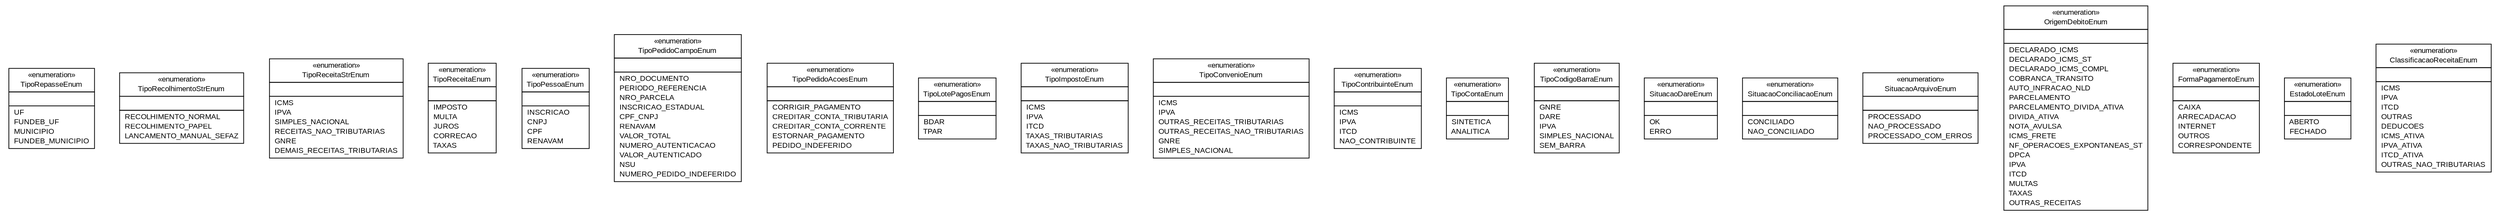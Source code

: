 #!/usr/local/bin/dot
#
# Class diagram 
# Generated by UMLGraph version R5_6 (http://www.umlgraph.org/)
#

digraph G {
	edge [fontname="arial",fontsize=10,labelfontname="arial",labelfontsize=10];
	node [fontname="arial",fontsize=10,shape=plaintext];
	nodesep=0.25;
	ranksep=0.5;
	// br.gov.to.sefaz.arr.persistence.enums.TipoRepasseEnum
	c7559 [label=<<table title="br.gov.to.sefaz.arr.persistence.enums.TipoRepasseEnum" border="0" cellborder="1" cellspacing="0" cellpadding="2" port="p" href="./TipoRepasseEnum.html">
		<tr><td><table border="0" cellspacing="0" cellpadding="1">
<tr><td align="center" balign="center"> &#171;enumeration&#187; </td></tr>
<tr><td align="center" balign="center"> TipoRepasseEnum </td></tr>
		</table></td></tr>
		<tr><td><table border="0" cellspacing="0" cellpadding="1">
<tr><td align="left" balign="left">  </td></tr>
		</table></td></tr>
		<tr><td><table border="0" cellspacing="0" cellpadding="1">
<tr><td align="left" balign="left"> UF </td></tr>
<tr><td align="left" balign="left"> FUNDEB_UF </td></tr>
<tr><td align="left" balign="left"> MUNICIPIO </td></tr>
<tr><td align="left" balign="left"> FUNDEB_MUNICIPIO </td></tr>
		</table></td></tr>
		</table>>, URL="./TipoRepasseEnum.html", fontname="arial", fontcolor="black", fontsize=10.0];
	// br.gov.to.sefaz.arr.persistence.enums.TipoRecolhimentoStrEnum
	c7560 [label=<<table title="br.gov.to.sefaz.arr.persistence.enums.TipoRecolhimentoStrEnum" border="0" cellborder="1" cellspacing="0" cellpadding="2" port="p" href="./TipoRecolhimentoStrEnum.html">
		<tr><td><table border="0" cellspacing="0" cellpadding="1">
<tr><td align="center" balign="center"> &#171;enumeration&#187; </td></tr>
<tr><td align="center" balign="center"> TipoRecolhimentoStrEnum </td></tr>
		</table></td></tr>
		<tr><td><table border="0" cellspacing="0" cellpadding="1">
<tr><td align="left" balign="left">  </td></tr>
		</table></td></tr>
		<tr><td><table border="0" cellspacing="0" cellpadding="1">
<tr><td align="left" balign="left"> RECOLHIMENTO_NORMAL </td></tr>
<tr><td align="left" balign="left"> RECOLHIMENTO_PAPEL </td></tr>
<tr><td align="left" balign="left"> LANCAMENTO_MANUAL_SEFAZ </td></tr>
		</table></td></tr>
		</table>>, URL="./TipoRecolhimentoStrEnum.html", fontname="arial", fontcolor="black", fontsize=10.0];
	// br.gov.to.sefaz.arr.persistence.enums.TipoReceitaStrEnum
	c7561 [label=<<table title="br.gov.to.sefaz.arr.persistence.enums.TipoReceitaStrEnum" border="0" cellborder="1" cellspacing="0" cellpadding="2" port="p" href="./TipoReceitaStrEnum.html">
		<tr><td><table border="0" cellspacing="0" cellpadding="1">
<tr><td align="center" balign="center"> &#171;enumeration&#187; </td></tr>
<tr><td align="center" balign="center"> TipoReceitaStrEnum </td></tr>
		</table></td></tr>
		<tr><td><table border="0" cellspacing="0" cellpadding="1">
<tr><td align="left" balign="left">  </td></tr>
		</table></td></tr>
		<tr><td><table border="0" cellspacing="0" cellpadding="1">
<tr><td align="left" balign="left"> ICMS </td></tr>
<tr><td align="left" balign="left"> IPVA </td></tr>
<tr><td align="left" balign="left"> SIMPLES_NACIONAL </td></tr>
<tr><td align="left" balign="left"> RECEITAS_NAO_TRIBUTARIAS </td></tr>
<tr><td align="left" balign="left"> GNRE </td></tr>
<tr><td align="left" balign="left"> DEMAIS_RECEITAS_TRIBUTARIAS </td></tr>
		</table></td></tr>
		</table>>, URL="./TipoReceitaStrEnum.html", fontname="arial", fontcolor="black", fontsize=10.0];
	// br.gov.to.sefaz.arr.persistence.enums.TipoReceitaEnum
	c7562 [label=<<table title="br.gov.to.sefaz.arr.persistence.enums.TipoReceitaEnum" border="0" cellborder="1" cellspacing="0" cellpadding="2" port="p" href="./TipoReceitaEnum.html">
		<tr><td><table border="0" cellspacing="0" cellpadding="1">
<tr><td align="center" balign="center"> &#171;enumeration&#187; </td></tr>
<tr><td align="center" balign="center"> TipoReceitaEnum </td></tr>
		</table></td></tr>
		<tr><td><table border="0" cellspacing="0" cellpadding="1">
<tr><td align="left" balign="left">  </td></tr>
		</table></td></tr>
		<tr><td><table border="0" cellspacing="0" cellpadding="1">
<tr><td align="left" balign="left"> IMPOSTO </td></tr>
<tr><td align="left" balign="left"> MULTA </td></tr>
<tr><td align="left" balign="left"> JUROS </td></tr>
<tr><td align="left" balign="left"> CORRECAO </td></tr>
<tr><td align="left" balign="left"> TAXAS </td></tr>
		</table></td></tr>
		</table>>, URL="./TipoReceitaEnum.html", fontname="arial", fontcolor="black", fontsize=10.0];
	// br.gov.to.sefaz.arr.persistence.enums.TipoPessoaEnum
	c7563 [label=<<table title="br.gov.to.sefaz.arr.persistence.enums.TipoPessoaEnum" border="0" cellborder="1" cellspacing="0" cellpadding="2" port="p" href="./TipoPessoaEnum.html">
		<tr><td><table border="0" cellspacing="0" cellpadding="1">
<tr><td align="center" balign="center"> &#171;enumeration&#187; </td></tr>
<tr><td align="center" balign="center"> TipoPessoaEnum </td></tr>
		</table></td></tr>
		<tr><td><table border="0" cellspacing="0" cellpadding="1">
<tr><td align="left" balign="left">  </td></tr>
		</table></td></tr>
		<tr><td><table border="0" cellspacing="0" cellpadding="1">
<tr><td align="left" balign="left"> INSCRICAO </td></tr>
<tr><td align="left" balign="left"> CNPJ </td></tr>
<tr><td align="left" balign="left"> CPF </td></tr>
<tr><td align="left" balign="left"> RENAVAM </td></tr>
		</table></td></tr>
		</table>>, URL="./TipoPessoaEnum.html", fontname="arial", fontcolor="black", fontsize=10.0];
	// br.gov.to.sefaz.arr.persistence.enums.TipoPedidoCampoEnum
	c7564 [label=<<table title="br.gov.to.sefaz.arr.persistence.enums.TipoPedidoCampoEnum" border="0" cellborder="1" cellspacing="0" cellpadding="2" port="p" href="./TipoPedidoCampoEnum.html">
		<tr><td><table border="0" cellspacing="0" cellpadding="1">
<tr><td align="center" balign="center"> &#171;enumeration&#187; </td></tr>
<tr><td align="center" balign="center"> TipoPedidoCampoEnum </td></tr>
		</table></td></tr>
		<tr><td><table border="0" cellspacing="0" cellpadding="1">
<tr><td align="left" balign="left">  </td></tr>
		</table></td></tr>
		<tr><td><table border="0" cellspacing="0" cellpadding="1">
<tr><td align="left" balign="left"> NRO_DOCUMENTO </td></tr>
<tr><td align="left" balign="left"> PERIODO_REFERENCIA </td></tr>
<tr><td align="left" balign="left"> NRO_PARCELA </td></tr>
<tr><td align="left" balign="left"> INSCRICAO_ESTADUAL </td></tr>
<tr><td align="left" balign="left"> CPF_CNPJ </td></tr>
<tr><td align="left" balign="left"> RENAVAM </td></tr>
<tr><td align="left" balign="left"> VALOR_TOTAL </td></tr>
<tr><td align="left" balign="left"> NUMERO_AUTENTICACAO </td></tr>
<tr><td align="left" balign="left"> VALOR_AUTENTICADO </td></tr>
<tr><td align="left" balign="left"> NSU </td></tr>
<tr><td align="left" balign="left"> NUMERO_PEDIDO_INDEFERIDO </td></tr>
		</table></td></tr>
		</table>>, URL="./TipoPedidoCampoEnum.html", fontname="arial", fontcolor="black", fontsize=10.0];
	// br.gov.to.sefaz.arr.persistence.enums.TipoPedidoAcoesEnum
	c7565 [label=<<table title="br.gov.to.sefaz.arr.persistence.enums.TipoPedidoAcoesEnum" border="0" cellborder="1" cellspacing="0" cellpadding="2" port="p" href="./TipoPedidoAcoesEnum.html">
		<tr><td><table border="0" cellspacing="0" cellpadding="1">
<tr><td align="center" balign="center"> &#171;enumeration&#187; </td></tr>
<tr><td align="center" balign="center"> TipoPedidoAcoesEnum </td></tr>
		</table></td></tr>
		<tr><td><table border="0" cellspacing="0" cellpadding="1">
<tr><td align="left" balign="left">  </td></tr>
		</table></td></tr>
		<tr><td><table border="0" cellspacing="0" cellpadding="1">
<tr><td align="left" balign="left"> CORRIGIR_PAGAMENTO </td></tr>
<tr><td align="left" balign="left"> CREDITAR_CONTA_TRIBUTARIA </td></tr>
<tr><td align="left" balign="left"> CREDITAR_CONTA_CORRENTE </td></tr>
<tr><td align="left" balign="left"> ESTORNAR_PAGAMENTO </td></tr>
<tr><td align="left" balign="left"> PEDIDO_INDEFERIDO </td></tr>
		</table></td></tr>
		</table>>, URL="./TipoPedidoAcoesEnum.html", fontname="arial", fontcolor="black", fontsize=10.0];
	// br.gov.to.sefaz.arr.persistence.enums.TipoLotePagosEnum
	c7566 [label=<<table title="br.gov.to.sefaz.arr.persistence.enums.TipoLotePagosEnum" border="0" cellborder="1" cellspacing="0" cellpadding="2" port="p" href="./TipoLotePagosEnum.html">
		<tr><td><table border="0" cellspacing="0" cellpadding="1">
<tr><td align="center" balign="center"> &#171;enumeration&#187; </td></tr>
<tr><td align="center" balign="center"> TipoLotePagosEnum </td></tr>
		</table></td></tr>
		<tr><td><table border="0" cellspacing="0" cellpadding="1">
<tr><td align="left" balign="left">  </td></tr>
		</table></td></tr>
		<tr><td><table border="0" cellspacing="0" cellpadding="1">
<tr><td align="left" balign="left"> BDAR </td></tr>
<tr><td align="left" balign="left"> TPAR </td></tr>
		</table></td></tr>
		</table>>, URL="./TipoLotePagosEnum.html", fontname="arial", fontcolor="black", fontsize=10.0];
	// br.gov.to.sefaz.arr.persistence.enums.TipoImpostoEnum
	c7567 [label=<<table title="br.gov.to.sefaz.arr.persistence.enums.TipoImpostoEnum" border="0" cellborder="1" cellspacing="0" cellpadding="2" port="p" href="./TipoImpostoEnum.html">
		<tr><td><table border="0" cellspacing="0" cellpadding="1">
<tr><td align="center" balign="center"> &#171;enumeration&#187; </td></tr>
<tr><td align="center" balign="center"> TipoImpostoEnum </td></tr>
		</table></td></tr>
		<tr><td><table border="0" cellspacing="0" cellpadding="1">
<tr><td align="left" balign="left">  </td></tr>
		</table></td></tr>
		<tr><td><table border="0" cellspacing="0" cellpadding="1">
<tr><td align="left" balign="left"> ICMS </td></tr>
<tr><td align="left" balign="left"> IPVA </td></tr>
<tr><td align="left" balign="left"> ITCD </td></tr>
<tr><td align="left" balign="left"> TAXAS_TRIBUTARIAS </td></tr>
<tr><td align="left" balign="left"> TAXAS_NAO_TRIBUTARIAS </td></tr>
		</table></td></tr>
		</table>>, URL="./TipoImpostoEnum.html", fontname="arial", fontcolor="black", fontsize=10.0];
	// br.gov.to.sefaz.arr.persistence.enums.TipoConvenioEnum
	c7568 [label=<<table title="br.gov.to.sefaz.arr.persistence.enums.TipoConvenioEnum" border="0" cellborder="1" cellspacing="0" cellpadding="2" port="p" href="./TipoConvenioEnum.html">
		<tr><td><table border="0" cellspacing="0" cellpadding="1">
<tr><td align="center" balign="center"> &#171;enumeration&#187; </td></tr>
<tr><td align="center" balign="center"> TipoConvenioEnum </td></tr>
		</table></td></tr>
		<tr><td><table border="0" cellspacing="0" cellpadding="1">
<tr><td align="left" balign="left">  </td></tr>
		</table></td></tr>
		<tr><td><table border="0" cellspacing="0" cellpadding="1">
<tr><td align="left" balign="left"> ICMS </td></tr>
<tr><td align="left" balign="left"> IPVA </td></tr>
<tr><td align="left" balign="left"> OUTRAS_RECEITAS_TRIBUTARIAS </td></tr>
<tr><td align="left" balign="left"> OUTRAS_RECEITAS_NAO_TRIBUTARIAS </td></tr>
<tr><td align="left" balign="left"> GNRE </td></tr>
<tr><td align="left" balign="left"> SIMPLES_NACIONAL </td></tr>
		</table></td></tr>
		</table>>, URL="./TipoConvenioEnum.html", fontname="arial", fontcolor="black", fontsize=10.0];
	// br.gov.to.sefaz.arr.persistence.enums.TipoContribuinteEnum
	c7569 [label=<<table title="br.gov.to.sefaz.arr.persistence.enums.TipoContribuinteEnum" border="0" cellborder="1" cellspacing="0" cellpadding="2" port="p" href="./TipoContribuinteEnum.html">
		<tr><td><table border="0" cellspacing="0" cellpadding="1">
<tr><td align="center" balign="center"> &#171;enumeration&#187; </td></tr>
<tr><td align="center" balign="center"> TipoContribuinteEnum </td></tr>
		</table></td></tr>
		<tr><td><table border="0" cellspacing="0" cellpadding="1">
<tr><td align="left" balign="left">  </td></tr>
		</table></td></tr>
		<tr><td><table border="0" cellspacing="0" cellpadding="1">
<tr><td align="left" balign="left"> ICMS </td></tr>
<tr><td align="left" balign="left"> IPVA </td></tr>
<tr><td align="left" balign="left"> ITCD </td></tr>
<tr><td align="left" balign="left"> NAO_CONTRIBUINTE </td></tr>
		</table></td></tr>
		</table>>, URL="./TipoContribuinteEnum.html", fontname="arial", fontcolor="black", fontsize=10.0];
	// br.gov.to.sefaz.arr.persistence.enums.TipoContaEnum
	c7570 [label=<<table title="br.gov.to.sefaz.arr.persistence.enums.TipoContaEnum" border="0" cellborder="1" cellspacing="0" cellpadding="2" port="p" href="./TipoContaEnum.html">
		<tr><td><table border="0" cellspacing="0" cellpadding="1">
<tr><td align="center" balign="center"> &#171;enumeration&#187; </td></tr>
<tr><td align="center" balign="center"> TipoContaEnum </td></tr>
		</table></td></tr>
		<tr><td><table border="0" cellspacing="0" cellpadding="1">
<tr><td align="left" balign="left">  </td></tr>
		</table></td></tr>
		<tr><td><table border="0" cellspacing="0" cellpadding="1">
<tr><td align="left" balign="left"> SINTETICA </td></tr>
<tr><td align="left" balign="left"> ANALITICA </td></tr>
		</table></td></tr>
		</table>>, URL="./TipoContaEnum.html", fontname="arial", fontcolor="black", fontsize=10.0];
	// br.gov.to.sefaz.arr.persistence.enums.TipoCodigoBarraEnum
	c7571 [label=<<table title="br.gov.to.sefaz.arr.persistence.enums.TipoCodigoBarraEnum" border="0" cellborder="1" cellspacing="0" cellpadding="2" port="p" href="./TipoCodigoBarraEnum.html">
		<tr><td><table border="0" cellspacing="0" cellpadding="1">
<tr><td align="center" balign="center"> &#171;enumeration&#187; </td></tr>
<tr><td align="center" balign="center"> TipoCodigoBarraEnum </td></tr>
		</table></td></tr>
		<tr><td><table border="0" cellspacing="0" cellpadding="1">
<tr><td align="left" balign="left">  </td></tr>
		</table></td></tr>
		<tr><td><table border="0" cellspacing="0" cellpadding="1">
<tr><td align="left" balign="left"> GNRE </td></tr>
<tr><td align="left" balign="left"> DARE </td></tr>
<tr><td align="left" balign="left"> IPVA </td></tr>
<tr><td align="left" balign="left"> SIMPLES_NACIONAL </td></tr>
<tr><td align="left" balign="left"> SEM_BARRA </td></tr>
		</table></td></tr>
		</table>>, URL="./TipoCodigoBarraEnum.html", fontname="arial", fontcolor="black", fontsize=10.0];
	// br.gov.to.sefaz.arr.persistence.enums.SituacaoDareEnum
	c7572 [label=<<table title="br.gov.to.sefaz.arr.persistence.enums.SituacaoDareEnum" border="0" cellborder="1" cellspacing="0" cellpadding="2" port="p" href="./SituacaoDareEnum.html">
		<tr><td><table border="0" cellspacing="0" cellpadding="1">
<tr><td align="center" balign="center"> &#171;enumeration&#187; </td></tr>
<tr><td align="center" balign="center"> SituacaoDareEnum </td></tr>
		</table></td></tr>
		<tr><td><table border="0" cellspacing="0" cellpadding="1">
<tr><td align="left" balign="left">  </td></tr>
		</table></td></tr>
		<tr><td><table border="0" cellspacing="0" cellpadding="1">
<tr><td align="left" balign="left"> OK </td></tr>
<tr><td align="left" balign="left"> ERRO </td></tr>
		</table></td></tr>
		</table>>, URL="./SituacaoDareEnum.html", fontname="arial", fontcolor="black", fontsize=10.0];
	// br.gov.to.sefaz.arr.persistence.enums.SituacaoConciliacaoEnum
	c7573 [label=<<table title="br.gov.to.sefaz.arr.persistence.enums.SituacaoConciliacaoEnum" border="0" cellborder="1" cellspacing="0" cellpadding="2" port="p" href="./SituacaoConciliacaoEnum.html">
		<tr><td><table border="0" cellspacing="0" cellpadding="1">
<tr><td align="center" balign="center"> &#171;enumeration&#187; </td></tr>
<tr><td align="center" balign="center"> SituacaoConciliacaoEnum </td></tr>
		</table></td></tr>
		<tr><td><table border="0" cellspacing="0" cellpadding="1">
<tr><td align="left" balign="left">  </td></tr>
		</table></td></tr>
		<tr><td><table border="0" cellspacing="0" cellpadding="1">
<tr><td align="left" balign="left"> CONCILIADO </td></tr>
<tr><td align="left" balign="left"> NAO_CONCILIADO </td></tr>
		</table></td></tr>
		</table>>, URL="./SituacaoConciliacaoEnum.html", fontname="arial", fontcolor="black", fontsize=10.0];
	// br.gov.to.sefaz.arr.persistence.enums.SituacaoArquivoEnum
	c7574 [label=<<table title="br.gov.to.sefaz.arr.persistence.enums.SituacaoArquivoEnum" border="0" cellborder="1" cellspacing="0" cellpadding="2" port="p" href="./SituacaoArquivoEnum.html">
		<tr><td><table border="0" cellspacing="0" cellpadding="1">
<tr><td align="center" balign="center"> &#171;enumeration&#187; </td></tr>
<tr><td align="center" balign="center"> SituacaoArquivoEnum </td></tr>
		</table></td></tr>
		<tr><td><table border="0" cellspacing="0" cellpadding="1">
<tr><td align="left" balign="left">  </td></tr>
		</table></td></tr>
		<tr><td><table border="0" cellspacing="0" cellpadding="1">
<tr><td align="left" balign="left"> PROCESSADO </td></tr>
<tr><td align="left" balign="left"> NAO_PROCESSADO </td></tr>
<tr><td align="left" balign="left"> PROCESSADO_COM_ERROS </td></tr>
		</table></td></tr>
		</table>>, URL="./SituacaoArquivoEnum.html", fontname="arial", fontcolor="black", fontsize=10.0];
	// br.gov.to.sefaz.arr.persistence.enums.OrigemDebitoEnum
	c7575 [label=<<table title="br.gov.to.sefaz.arr.persistence.enums.OrigemDebitoEnum" border="0" cellborder="1" cellspacing="0" cellpadding="2" port="p" href="./OrigemDebitoEnum.html">
		<tr><td><table border="0" cellspacing="0" cellpadding="1">
<tr><td align="center" balign="center"> &#171;enumeration&#187; </td></tr>
<tr><td align="center" balign="center"> OrigemDebitoEnum </td></tr>
		</table></td></tr>
		<tr><td><table border="0" cellspacing="0" cellpadding="1">
<tr><td align="left" balign="left">  </td></tr>
		</table></td></tr>
		<tr><td><table border="0" cellspacing="0" cellpadding="1">
<tr><td align="left" balign="left"> DECLARADO_ICMS </td></tr>
<tr><td align="left" balign="left"> DECLARADO_ICMS_ST </td></tr>
<tr><td align="left" balign="left"> DECLARADO_ICMS_COMPL </td></tr>
<tr><td align="left" balign="left"> COBRANCA_TRANSITO </td></tr>
<tr><td align="left" balign="left"> AUTO_INFRACAO_NLD </td></tr>
<tr><td align="left" balign="left"> PARCELAMENTO </td></tr>
<tr><td align="left" balign="left"> PARCELAMENTO_DIVIDA_ATIVA </td></tr>
<tr><td align="left" balign="left"> DIVIDA_ATIVA </td></tr>
<tr><td align="left" balign="left"> NOTA_AVULSA </td></tr>
<tr><td align="left" balign="left"> ICMS_FRETE </td></tr>
<tr><td align="left" balign="left"> NF_OPERACOES_EXPONTANEAS_ST </td></tr>
<tr><td align="left" balign="left"> DPCA </td></tr>
<tr><td align="left" balign="left"> IPVA </td></tr>
<tr><td align="left" balign="left"> ITCD </td></tr>
<tr><td align="left" balign="left"> MULTAS </td></tr>
<tr><td align="left" balign="left"> TAXAS </td></tr>
<tr><td align="left" balign="left"> OUTRAS_RECEITAS </td></tr>
		</table></td></tr>
		</table>>, URL="./OrigemDebitoEnum.html", fontname="arial", fontcolor="black", fontsize=10.0];
	// br.gov.to.sefaz.arr.persistence.enums.FormaPagamentoEnum
	c7576 [label=<<table title="br.gov.to.sefaz.arr.persistence.enums.FormaPagamentoEnum" border="0" cellborder="1" cellspacing="0" cellpadding="2" port="p" href="./FormaPagamentoEnum.html">
		<tr><td><table border="0" cellspacing="0" cellpadding="1">
<tr><td align="center" balign="center"> &#171;enumeration&#187; </td></tr>
<tr><td align="center" balign="center"> FormaPagamentoEnum </td></tr>
		</table></td></tr>
		<tr><td><table border="0" cellspacing="0" cellpadding="1">
<tr><td align="left" balign="left">  </td></tr>
		</table></td></tr>
		<tr><td><table border="0" cellspacing="0" cellpadding="1">
<tr><td align="left" balign="left"> CAIXA </td></tr>
<tr><td align="left" balign="left"> ARRECADACAO </td></tr>
<tr><td align="left" balign="left"> INTERNET </td></tr>
<tr><td align="left" balign="left"> OUTROS </td></tr>
<tr><td align="left" balign="left"> CORRESPONDENTE </td></tr>
		</table></td></tr>
		</table>>, URL="./FormaPagamentoEnum.html", fontname="arial", fontcolor="black", fontsize=10.0];
	// br.gov.to.sefaz.arr.persistence.enums.EstadoLoteEnum
	c7577 [label=<<table title="br.gov.to.sefaz.arr.persistence.enums.EstadoLoteEnum" border="0" cellborder="1" cellspacing="0" cellpadding="2" port="p" href="./EstadoLoteEnum.html">
		<tr><td><table border="0" cellspacing="0" cellpadding="1">
<tr><td align="center" balign="center"> &#171;enumeration&#187; </td></tr>
<tr><td align="center" balign="center"> EstadoLoteEnum </td></tr>
		</table></td></tr>
		<tr><td><table border="0" cellspacing="0" cellpadding="1">
<tr><td align="left" balign="left">  </td></tr>
		</table></td></tr>
		<tr><td><table border="0" cellspacing="0" cellpadding="1">
<tr><td align="left" balign="left"> ABERTO </td></tr>
<tr><td align="left" balign="left"> FECHADO </td></tr>
		</table></td></tr>
		</table>>, URL="./EstadoLoteEnum.html", fontname="arial", fontcolor="black", fontsize=10.0];
	// br.gov.to.sefaz.arr.persistence.enums.ClassificacaoReceitaEnum
	c7578 [label=<<table title="br.gov.to.sefaz.arr.persistence.enums.ClassificacaoReceitaEnum" border="0" cellborder="1" cellspacing="0" cellpadding="2" port="p" href="./ClassificacaoReceitaEnum.html">
		<tr><td><table border="0" cellspacing="0" cellpadding="1">
<tr><td align="center" balign="center"> &#171;enumeration&#187; </td></tr>
<tr><td align="center" balign="center"> ClassificacaoReceitaEnum </td></tr>
		</table></td></tr>
		<tr><td><table border="0" cellspacing="0" cellpadding="1">
<tr><td align="left" balign="left">  </td></tr>
		</table></td></tr>
		<tr><td><table border="0" cellspacing="0" cellpadding="1">
<tr><td align="left" balign="left"> ICMS </td></tr>
<tr><td align="left" balign="left"> IPVA </td></tr>
<tr><td align="left" balign="left"> ITCD </td></tr>
<tr><td align="left" balign="left"> OUTRAS </td></tr>
<tr><td align="left" balign="left"> DEDUCOES </td></tr>
<tr><td align="left" balign="left"> ICMS_ATIVA </td></tr>
<tr><td align="left" balign="left"> IPVA_ATIVA </td></tr>
<tr><td align="left" balign="left"> ITCD_ATIVA </td></tr>
<tr><td align="left" balign="left"> OUTRAS_NAO_TRIBUTARIAS </td></tr>
		</table></td></tr>
		</table>>, URL="./ClassificacaoReceitaEnum.html", fontname="arial", fontcolor="black", fontsize=10.0];
}

